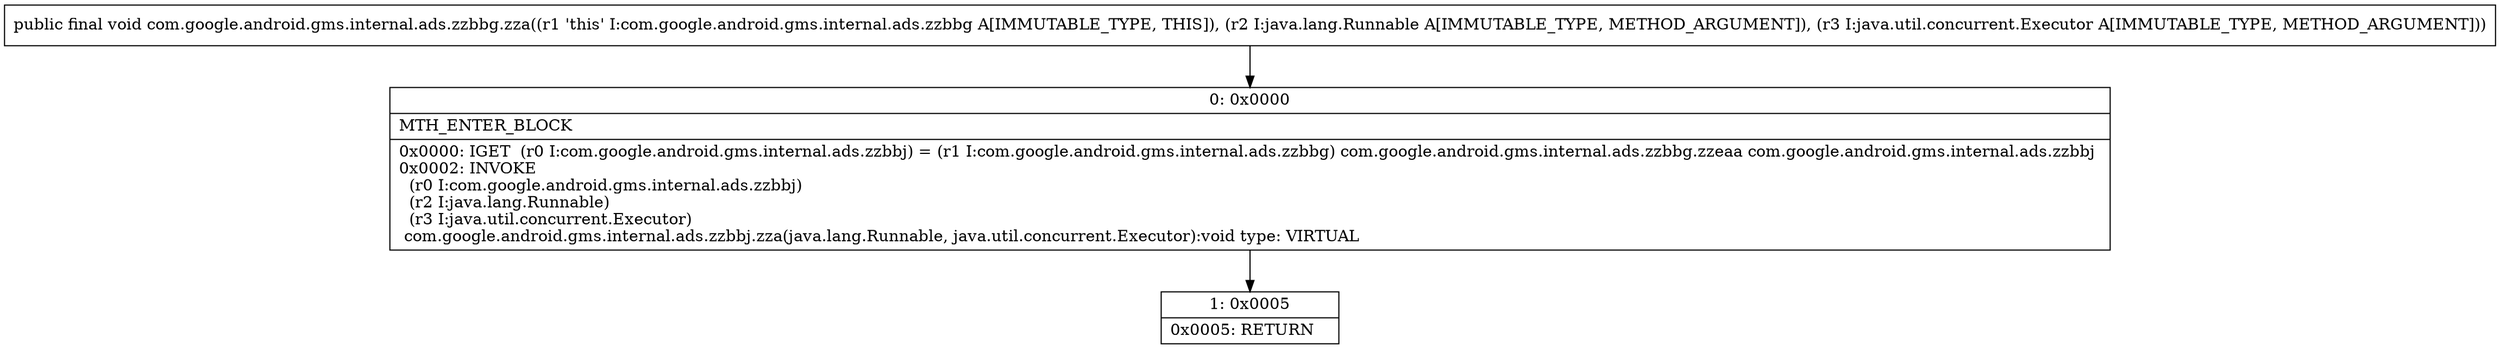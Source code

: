 digraph "CFG forcom.google.android.gms.internal.ads.zzbbg.zza(Ljava\/lang\/Runnable;Ljava\/util\/concurrent\/Executor;)V" {
Node_0 [shape=record,label="{0\:\ 0x0000|MTH_ENTER_BLOCK\l|0x0000: IGET  (r0 I:com.google.android.gms.internal.ads.zzbbj) = (r1 I:com.google.android.gms.internal.ads.zzbbg) com.google.android.gms.internal.ads.zzbbg.zzeaa com.google.android.gms.internal.ads.zzbbj \l0x0002: INVOKE  \l  (r0 I:com.google.android.gms.internal.ads.zzbbj)\l  (r2 I:java.lang.Runnable)\l  (r3 I:java.util.concurrent.Executor)\l com.google.android.gms.internal.ads.zzbbj.zza(java.lang.Runnable, java.util.concurrent.Executor):void type: VIRTUAL \l}"];
Node_1 [shape=record,label="{1\:\ 0x0005|0x0005: RETURN   \l}"];
MethodNode[shape=record,label="{public final void com.google.android.gms.internal.ads.zzbbg.zza((r1 'this' I:com.google.android.gms.internal.ads.zzbbg A[IMMUTABLE_TYPE, THIS]), (r2 I:java.lang.Runnable A[IMMUTABLE_TYPE, METHOD_ARGUMENT]), (r3 I:java.util.concurrent.Executor A[IMMUTABLE_TYPE, METHOD_ARGUMENT])) }"];
MethodNode -> Node_0;
Node_0 -> Node_1;
}

